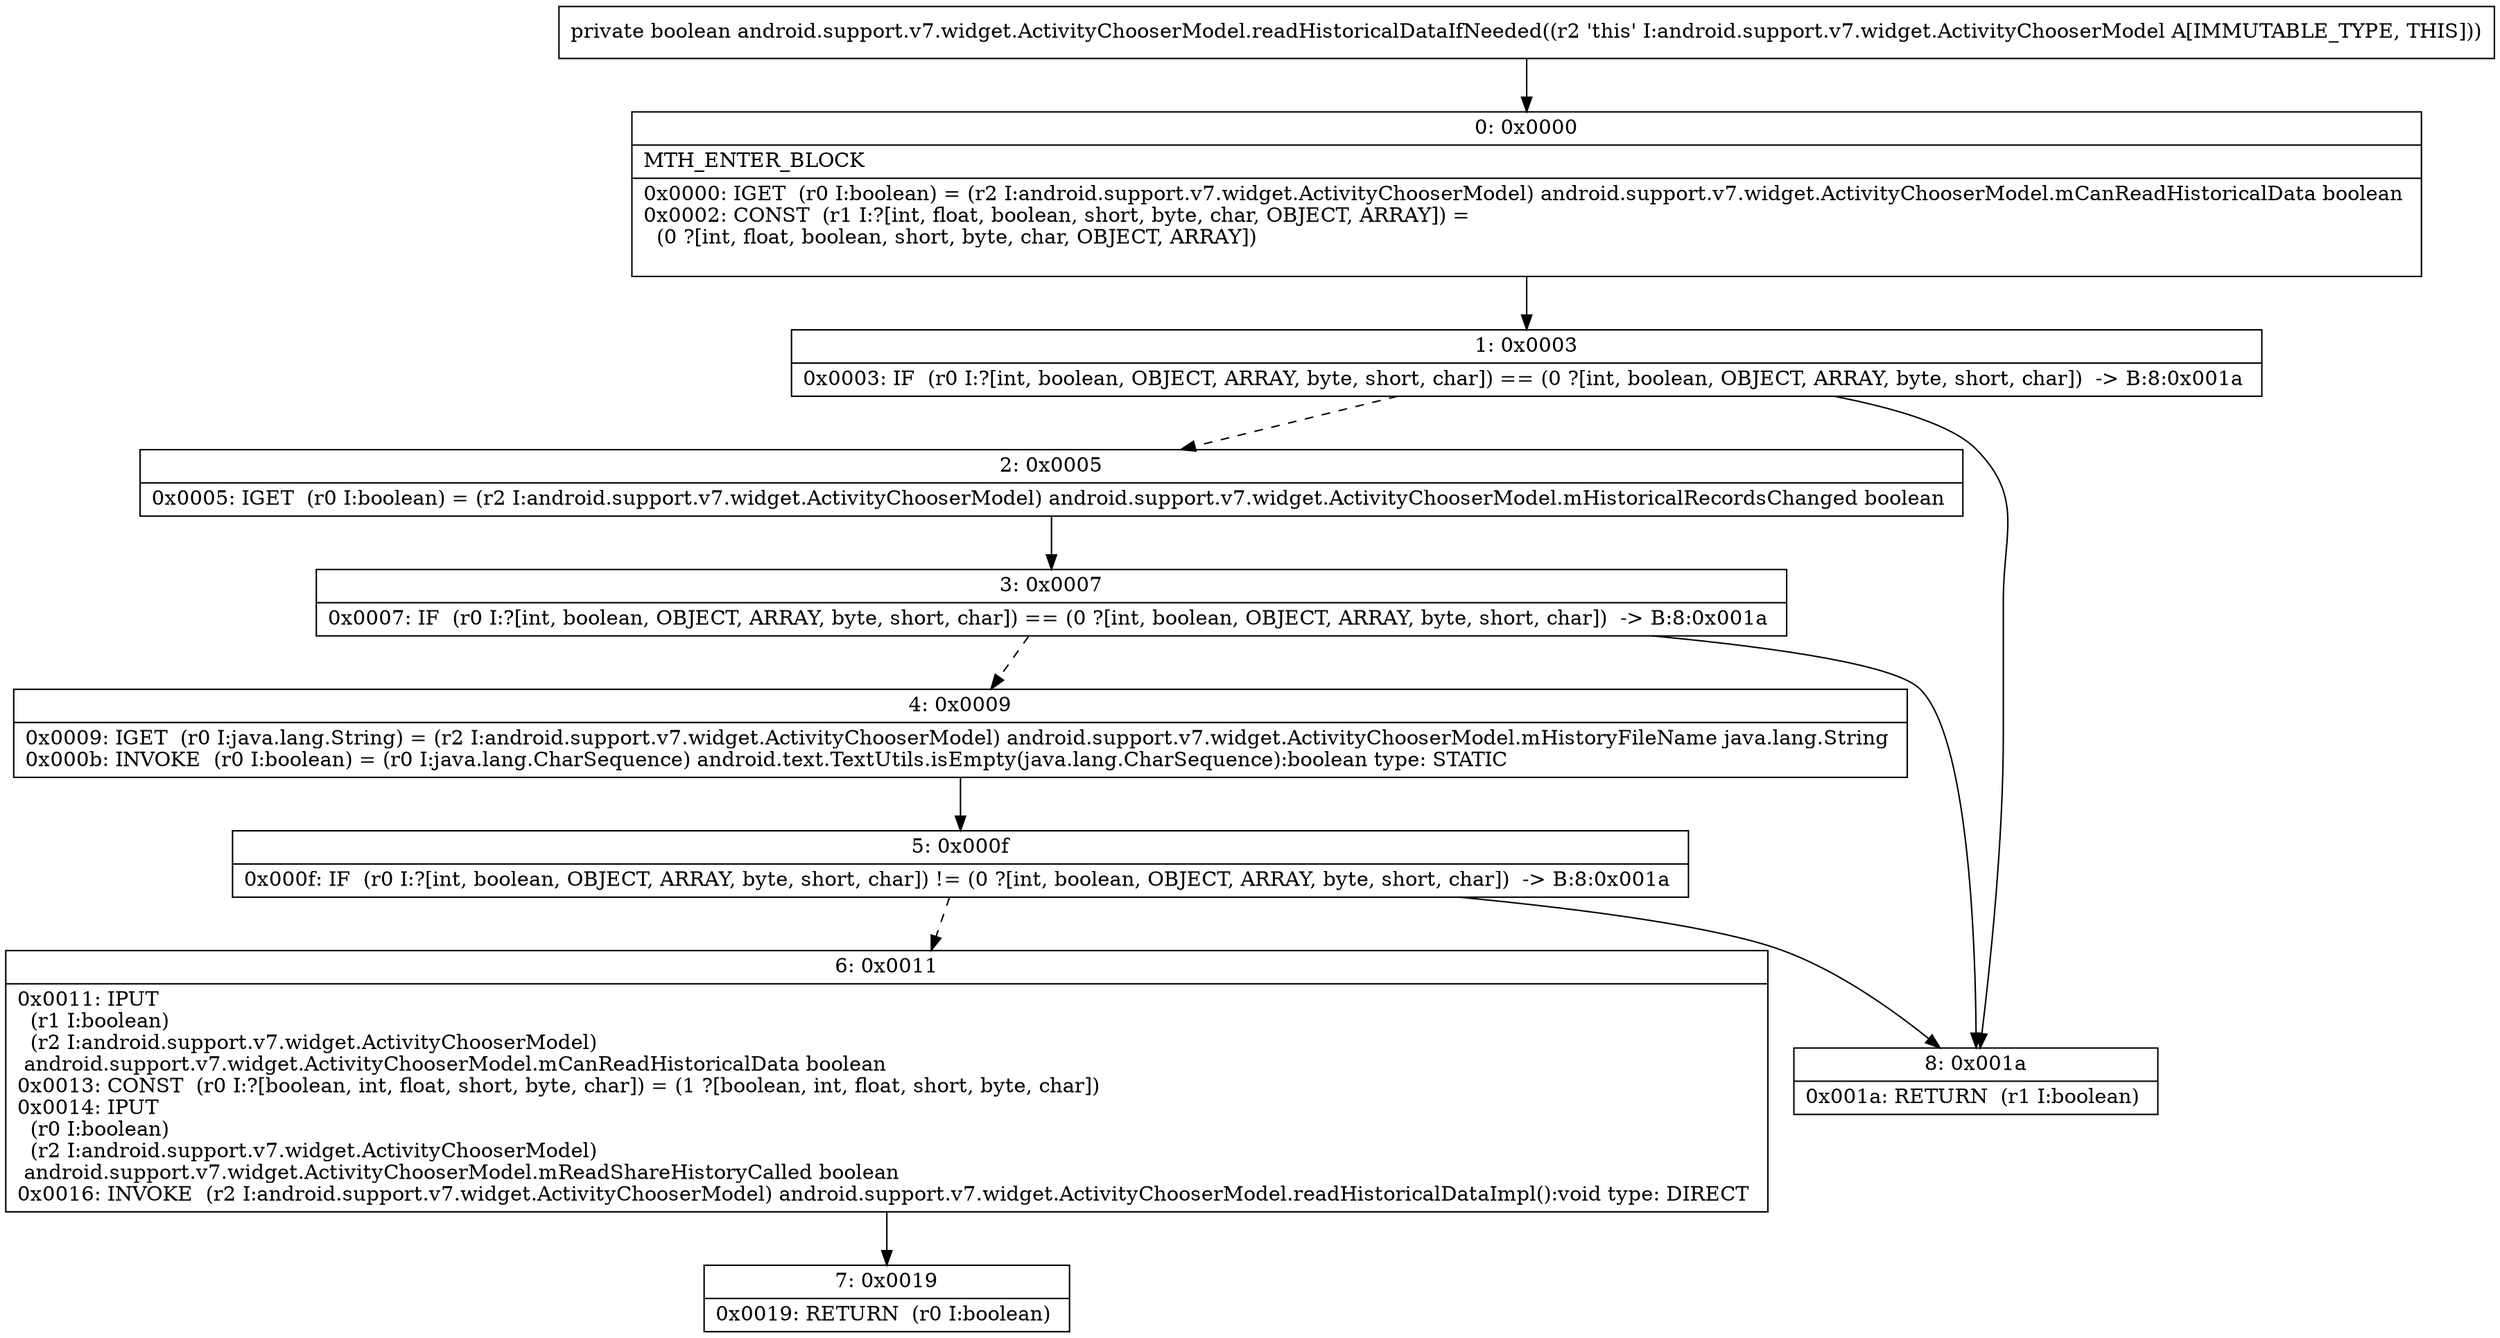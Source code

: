 digraph "CFG forandroid.support.v7.widget.ActivityChooserModel.readHistoricalDataIfNeeded()Z" {
Node_0 [shape=record,label="{0\:\ 0x0000|MTH_ENTER_BLOCK\l|0x0000: IGET  (r0 I:boolean) = (r2 I:android.support.v7.widget.ActivityChooserModel) android.support.v7.widget.ActivityChooserModel.mCanReadHistoricalData boolean \l0x0002: CONST  (r1 I:?[int, float, boolean, short, byte, char, OBJECT, ARRAY]) = \l  (0 ?[int, float, boolean, short, byte, char, OBJECT, ARRAY])\l \l}"];
Node_1 [shape=record,label="{1\:\ 0x0003|0x0003: IF  (r0 I:?[int, boolean, OBJECT, ARRAY, byte, short, char]) == (0 ?[int, boolean, OBJECT, ARRAY, byte, short, char])  \-\> B:8:0x001a \l}"];
Node_2 [shape=record,label="{2\:\ 0x0005|0x0005: IGET  (r0 I:boolean) = (r2 I:android.support.v7.widget.ActivityChooserModel) android.support.v7.widget.ActivityChooserModel.mHistoricalRecordsChanged boolean \l}"];
Node_3 [shape=record,label="{3\:\ 0x0007|0x0007: IF  (r0 I:?[int, boolean, OBJECT, ARRAY, byte, short, char]) == (0 ?[int, boolean, OBJECT, ARRAY, byte, short, char])  \-\> B:8:0x001a \l}"];
Node_4 [shape=record,label="{4\:\ 0x0009|0x0009: IGET  (r0 I:java.lang.String) = (r2 I:android.support.v7.widget.ActivityChooserModel) android.support.v7.widget.ActivityChooserModel.mHistoryFileName java.lang.String \l0x000b: INVOKE  (r0 I:boolean) = (r0 I:java.lang.CharSequence) android.text.TextUtils.isEmpty(java.lang.CharSequence):boolean type: STATIC \l}"];
Node_5 [shape=record,label="{5\:\ 0x000f|0x000f: IF  (r0 I:?[int, boolean, OBJECT, ARRAY, byte, short, char]) != (0 ?[int, boolean, OBJECT, ARRAY, byte, short, char])  \-\> B:8:0x001a \l}"];
Node_6 [shape=record,label="{6\:\ 0x0011|0x0011: IPUT  \l  (r1 I:boolean)\l  (r2 I:android.support.v7.widget.ActivityChooserModel)\l android.support.v7.widget.ActivityChooserModel.mCanReadHistoricalData boolean \l0x0013: CONST  (r0 I:?[boolean, int, float, short, byte, char]) = (1 ?[boolean, int, float, short, byte, char]) \l0x0014: IPUT  \l  (r0 I:boolean)\l  (r2 I:android.support.v7.widget.ActivityChooserModel)\l android.support.v7.widget.ActivityChooserModel.mReadShareHistoryCalled boolean \l0x0016: INVOKE  (r2 I:android.support.v7.widget.ActivityChooserModel) android.support.v7.widget.ActivityChooserModel.readHistoricalDataImpl():void type: DIRECT \l}"];
Node_7 [shape=record,label="{7\:\ 0x0019|0x0019: RETURN  (r0 I:boolean) \l}"];
Node_8 [shape=record,label="{8\:\ 0x001a|0x001a: RETURN  (r1 I:boolean) \l}"];
MethodNode[shape=record,label="{private boolean android.support.v7.widget.ActivityChooserModel.readHistoricalDataIfNeeded((r2 'this' I:android.support.v7.widget.ActivityChooserModel A[IMMUTABLE_TYPE, THIS])) }"];
MethodNode -> Node_0;
Node_0 -> Node_1;
Node_1 -> Node_2[style=dashed];
Node_1 -> Node_8;
Node_2 -> Node_3;
Node_3 -> Node_4[style=dashed];
Node_3 -> Node_8;
Node_4 -> Node_5;
Node_5 -> Node_6[style=dashed];
Node_5 -> Node_8;
Node_6 -> Node_7;
}

